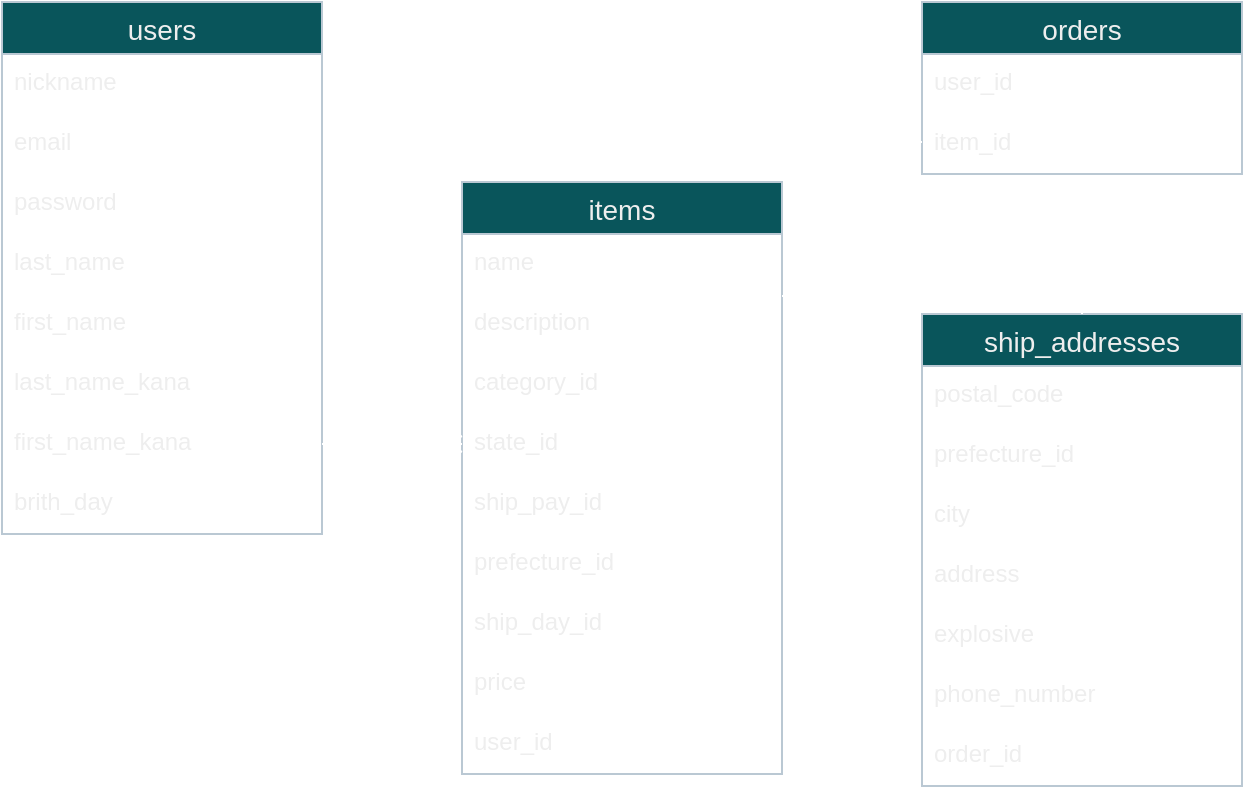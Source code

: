 <mxfile version="13.10.0" type="embed">
    <diagram id="9Lb_K4zRPyKa6LIYt9Ob" name="ページ1">
        <mxGraphModel dx="334" dy="627" grid="1" gridSize="10" guides="1" tooltips="1" connect="1" arrows="1" fold="1" page="1" pageScale="1" pageWidth="850" pageHeight="1100" math="0" shadow="0">
            <root>
                <mxCell id="0"/>
                <mxCell id="1" parent="0"/>
                <mxCell id="25" value="users" style="swimlane;fontStyle=0;childLayout=stackLayout;horizontal=1;startSize=26;horizontalStack=0;resizeParent=1;resizeParentMax=0;resizeLast=0;collapsible=1;marginBottom=0;align=center;fontSize=14;labelBorderColor=none;fillColor=#09555B;strokeColor=#BAC8D3;fontColor=#EEEEEE;" parent="1" vertex="1">
                    <mxGeometry x="140" y="110" width="160" height="266" as="geometry">
                        <mxRectangle x="140" y="110" width="50" height="26" as="alternateBounds"/>
                    </mxGeometry>
                </mxCell>
                <mxCell id="26" value="nickname" style="text;strokeColor=none;fillColor=none;spacingLeft=4;spacingRight=4;overflow=hidden;rotatable=0;points=[[0,0.5],[1,0.5]];portConstraint=eastwest;fontSize=12;labelBorderColor=none;fontColor=#EEEEEE;" parent="25" vertex="1">
                    <mxGeometry y="26" width="160" height="30" as="geometry"/>
                </mxCell>
                <mxCell id="27" value="email" style="text;strokeColor=none;fillColor=none;spacingLeft=4;spacingRight=4;overflow=hidden;rotatable=0;points=[[0,0.5],[1,0.5]];portConstraint=eastwest;fontSize=12;labelBorderColor=none;fontColor=#EEEEEE;" parent="25" vertex="1">
                    <mxGeometry y="56" width="160" height="30" as="geometry"/>
                </mxCell>
                <mxCell id="100" value="password" style="text;strokeColor=none;fillColor=none;spacingLeft=4;spacingRight=4;overflow=hidden;rotatable=0;points=[[0,0.5],[1,0.5]];portConstraint=eastwest;fontSize=12;labelBorderColor=none;fontColor=#EEEEEE;" vertex="1" parent="25">
                    <mxGeometry y="86" width="160" height="30" as="geometry"/>
                </mxCell>
                <mxCell id="101" value="last_name" style="text;strokeColor=none;fillColor=none;spacingLeft=4;spacingRight=4;overflow=hidden;rotatable=0;points=[[0,0.5],[1,0.5]];portConstraint=eastwest;fontSize=12;labelBorderColor=none;fontColor=#EEEEEE;" vertex="1" parent="25">
                    <mxGeometry y="116" width="160" height="30" as="geometry"/>
                </mxCell>
                <mxCell id="102" value="first_name" style="text;strokeColor=none;fillColor=none;spacingLeft=4;spacingRight=4;overflow=hidden;rotatable=0;points=[[0,0.5],[1,0.5]];portConstraint=eastwest;fontSize=12;labelBorderColor=none;fontColor=#EEEEEE;" vertex="1" parent="25">
                    <mxGeometry y="146" width="160" height="30" as="geometry"/>
                </mxCell>
                <mxCell id="103" value="last_name_kana" style="text;strokeColor=none;fillColor=none;spacingLeft=4;spacingRight=4;overflow=hidden;rotatable=0;points=[[0,0.5],[1,0.5]];portConstraint=eastwest;fontSize=12;labelBorderColor=none;fontColor=#EEEEEE;" vertex="1" parent="25">
                    <mxGeometry y="176" width="160" height="30" as="geometry"/>
                </mxCell>
                <mxCell id="104" value="first_name_kana" style="text;strokeColor=none;fillColor=none;spacingLeft=4;spacingRight=4;overflow=hidden;rotatable=0;points=[[0,0.5],[1,0.5]];portConstraint=eastwest;fontSize=12;labelBorderColor=none;fontColor=#EEEEEE;" vertex="1" parent="25">
                    <mxGeometry y="206" width="160" height="30" as="geometry"/>
                </mxCell>
                <mxCell id="108" value="brith_day" style="text;strokeColor=none;fillColor=none;spacingLeft=4;spacingRight=4;overflow=hidden;rotatable=0;points=[[0,0.5],[1,0.5]];portConstraint=eastwest;fontSize=12;labelBorderColor=none;fontColor=#EEEEEE;" vertex="1" parent="25">
                    <mxGeometry y="236" width="160" height="30" as="geometry"/>
                </mxCell>
                <mxCell id="36" value="items" style="swimlane;fontStyle=0;childLayout=stackLayout;horizontal=1;startSize=26;horizontalStack=0;resizeParent=1;resizeParentMax=0;resizeLast=0;collapsible=1;marginBottom=0;align=center;fontSize=14;labelBorderColor=none;fillColor=#09555B;strokeColor=#BAC8D3;fontColor=#EEEEEE;" parent="1" vertex="1">
                    <mxGeometry x="370" y="200" width="160" height="296" as="geometry">
                        <mxRectangle x="210" y="510" width="50" height="26" as="alternateBounds"/>
                    </mxGeometry>
                </mxCell>
                <mxCell id="38" value="name" style="text;spacingLeft=4;spacingRight=4;overflow=hidden;rotatable=0;points=[[0,0.5],[1,0.5]];portConstraint=eastwest;fontSize=12;labelBorderColor=none;fontColor=#EEEEEE;" parent="36" vertex="1">
                    <mxGeometry y="26" width="160" height="30" as="geometry"/>
                </mxCell>
                <mxCell id="42" value="description" style="text;spacingLeft=4;spacingRight=4;overflow=hidden;rotatable=0;points=[[0,0.5],[1,0.5]];portConstraint=eastwest;fontSize=12;labelBorderColor=none;fontColor=#EEEEEE;labelBackgroundColor=none;" parent="36" vertex="1">
                    <mxGeometry y="56" width="160" height="30" as="geometry"/>
                </mxCell>
                <mxCell id="43" value="category_id" style="text;spacingLeft=4;spacingRight=4;overflow=hidden;rotatable=0;points=[[0,0.5],[1,0.5]];portConstraint=eastwest;fontSize=12;labelBorderColor=none;fontColor=#EEEEEE;" parent="36" vertex="1">
                    <mxGeometry y="86" width="160" height="30" as="geometry"/>
                </mxCell>
                <mxCell id="44" value="state_id" style="text;spacingLeft=4;spacingRight=4;overflow=hidden;rotatable=0;points=[[0,0.5],[1,0.5]];portConstraint=eastwest;fontSize=12;labelBorderColor=none;fontColor=#EEEEEE;" parent="36" vertex="1">
                    <mxGeometry y="116" width="160" height="30" as="geometry"/>
                </mxCell>
                <mxCell id="45" value="ship_pay_id" style="text;spacingLeft=4;spacingRight=4;overflow=hidden;rotatable=0;points=[[0,0.5],[1,0.5]];portConstraint=eastwest;fontSize=12;labelBorderColor=none;fontColor=#EEEEEE;" parent="36" vertex="1">
                    <mxGeometry y="146" width="160" height="30" as="geometry"/>
                </mxCell>
                <mxCell id="46" value="prefecture_id" style="text;spacingLeft=4;spacingRight=4;overflow=hidden;rotatable=0;points=[[0,0.5],[1,0.5]];portConstraint=eastwest;fontSize=12;labelBorderColor=none;fontColor=#EEEEEE;" parent="36" vertex="1">
                    <mxGeometry y="176" width="160" height="30" as="geometry"/>
                </mxCell>
                <mxCell id="47" value="ship_day_id" style="text;spacingLeft=4;spacingRight=4;overflow=hidden;rotatable=0;points=[[0,0.5],[1,0.5]];portConstraint=eastwest;fontSize=12;labelBorderColor=none;fontColor=#EEEEEE;" parent="36" vertex="1">
                    <mxGeometry y="206" width="160" height="30" as="geometry"/>
                </mxCell>
                <mxCell id="48" value="price" style="text;spacingLeft=4;spacingRight=4;overflow=hidden;rotatable=0;points=[[0,0.5],[1,0.5]];portConstraint=eastwest;fontSize=12;labelBorderColor=none;fontColor=#EEEEEE;" parent="36" vertex="1">
                    <mxGeometry y="236" width="160" height="30" as="geometry"/>
                </mxCell>
                <mxCell id="114" value="user_id" style="text;spacingLeft=4;spacingRight=4;overflow=hidden;rotatable=0;points=[[0,0.5],[1,0.5]];portConstraint=eastwest;fontSize=12;labelBorderColor=none;fontColor=#EEEEEE;" vertex="1" parent="36">
                    <mxGeometry y="266" width="160" height="30" as="geometry"/>
                </mxCell>
                <mxCell id="50" value="orders" style="swimlane;fontStyle=0;childLayout=stackLayout;horizontal=1;startSize=26;horizontalStack=0;resizeParent=1;resizeParentMax=0;resizeLast=0;collapsible=1;marginBottom=0;align=center;fontSize=14;labelBorderColor=none;fillColor=#09555B;strokeColor=#BAC8D3;fontColor=#EEEEEE;" parent="1" vertex="1">
                    <mxGeometry x="600" y="110" width="160" height="86" as="geometry">
                        <mxRectangle x="140" y="110" width="50" height="26" as="alternateBounds"/>
                    </mxGeometry>
                </mxCell>
                <mxCell id="55" value="user_id" style="text;strokeColor=none;fillColor=none;spacingLeft=4;spacingRight=4;overflow=hidden;rotatable=0;points=[[0,0.5],[1,0.5]];portConstraint=eastwest;fontSize=12;labelBorderColor=none;fontColor=#EEEEEE;" parent="50" vertex="1">
                    <mxGeometry y="26" width="160" height="30" as="geometry"/>
                </mxCell>
                <mxCell id="112" value="item_id" style="text;strokeColor=none;fillColor=none;spacingLeft=4;spacingRight=4;overflow=hidden;rotatable=0;points=[[0,0.5],[1,0.5]];portConstraint=eastwest;fontSize=12;labelBorderColor=none;fontColor=#EEEEEE;" vertex="1" parent="50">
                    <mxGeometry y="56" width="160" height="30" as="geometry"/>
                </mxCell>
                <mxCell id="79" style="edgeStyle=orthogonalEdgeStyle;rounded=0;orthogonalLoop=1;jettySize=auto;html=1;endArrow=ERone;endFill=0;startArrow=ERoneToMany;startFill=0;exitX=-0.031;exitY=0.9;exitDx=0;exitDy=0;exitPerimeter=0;fillColor=#cce5ff;strokeColor=#FFFFFF;" parent="1" edge="1">
                    <mxGeometry relative="1" as="geometry">
                        <mxPoint x="595.04" y="151" as="sourcePoint"/>
                        <mxPoint x="301" y="151" as="targetPoint"/>
                        <Array as="points">
                            <mxPoint x="301" y="151"/>
                        </Array>
                    </mxGeometry>
                </mxCell>
                <mxCell id="85" value="ship_addresses" style="swimlane;fontStyle=0;childLayout=stackLayout;horizontal=1;startSize=26;horizontalStack=0;resizeParent=1;resizeParentMax=0;resizeLast=0;collapsible=1;marginBottom=0;align=center;fontSize=14;labelBorderColor=none;fillColor=#09555B;strokeColor=#BAC8D3;fontColor=#EEEEEE;" parent="1" vertex="1">
                    <mxGeometry x="600" y="266" width="160" height="236" as="geometry">
                        <mxRectangle x="140" y="110" width="50" height="26" as="alternateBounds"/>
                    </mxGeometry>
                </mxCell>
                <mxCell id="90" value="postal_code" style="text;strokeColor=none;fillColor=none;spacingLeft=4;spacingRight=4;overflow=hidden;rotatable=0;points=[[0,0.5],[1,0.5]];portConstraint=eastwest;fontSize=12;labelBorderColor=none;fontColor=#EEEEEE;" parent="85" vertex="1">
                    <mxGeometry y="26" width="160" height="30" as="geometry"/>
                </mxCell>
                <mxCell id="92" value="prefecture_id" style="text;strokeColor=none;fillColor=none;spacingLeft=4;spacingRight=4;overflow=hidden;rotatable=0;points=[[0,0.5],[1,0.5]];portConstraint=eastwest;fontSize=12;labelBorderColor=none;fontColor=#EEEEEE;" parent="85" vertex="1">
                    <mxGeometry y="56" width="160" height="30" as="geometry"/>
                </mxCell>
                <mxCell id="93" value="city" style="text;strokeColor=none;fillColor=none;spacingLeft=4;spacingRight=4;overflow=hidden;rotatable=0;points=[[0,0.5],[1,0.5]];portConstraint=eastwest;fontSize=12;labelBorderColor=none;fontColor=#EEEEEE;" parent="85" vertex="1">
                    <mxGeometry y="86" width="160" height="30" as="geometry"/>
                </mxCell>
                <mxCell id="94" value="address" style="text;strokeColor=none;fillColor=none;spacingLeft=4;spacingRight=4;overflow=hidden;rotatable=0;points=[[0,0.5],[1,0.5]];portConstraint=eastwest;fontSize=12;labelBorderColor=none;fontColor=#EEEEEE;" parent="85" vertex="1">
                    <mxGeometry y="116" width="160" height="30" as="geometry"/>
                </mxCell>
                <mxCell id="95" value="explosive" style="text;strokeColor=none;fillColor=none;spacingLeft=4;spacingRight=4;overflow=hidden;rotatable=0;points=[[0,0.5],[1,0.5]];portConstraint=eastwest;fontSize=12;labelBorderColor=none;fontColor=#EEEEEE;" parent="85" vertex="1">
                    <mxGeometry y="146" width="160" height="30" as="geometry"/>
                </mxCell>
                <mxCell id="96" value="phone_number" style="text;strokeColor=none;fillColor=none;spacingLeft=4;spacingRight=4;overflow=hidden;rotatable=0;points=[[0,0.5],[1,0.5]];portConstraint=eastwest;fontSize=12;labelBorderColor=none;fontColor=#EEEEEE;" parent="85" vertex="1">
                    <mxGeometry y="176" width="160" height="30" as="geometry"/>
                </mxCell>
                <mxCell id="110" value="order_id" style="text;strokeColor=none;fillColor=none;spacingLeft=4;spacingRight=4;overflow=hidden;rotatable=0;points=[[0,0.5],[1,0.5]];portConstraint=eastwest;fontSize=12;labelBorderColor=none;fontColor=#EEEEEE;" vertex="1" parent="85">
                    <mxGeometry y="206" width="160" height="30" as="geometry"/>
                </mxCell>
                <mxCell id="99" style="edgeStyle=orthogonalEdgeStyle;rounded=0;orthogonalLoop=1;jettySize=auto;html=1;endArrow=ERone;endFill=0;startArrow=ERone;startFill=0;exitX=0.5;exitY=0;exitDx=0;exitDy=0;strokeColor=#FFFFFF;" parent="1" source="85" edge="1">
                    <mxGeometry relative="1" as="geometry">
                        <mxPoint x="679.66" y="252.99" as="sourcePoint"/>
                        <mxPoint x="680" y="200" as="targetPoint"/>
                        <Array as="points"/>
                    </mxGeometry>
                </mxCell>
                <mxCell id="83" style="edgeStyle=orthogonalEdgeStyle;rounded=0;orthogonalLoop=1;jettySize=auto;html=1;endArrow=ERone;endFill=0;startArrow=ERone;startFill=0;exitX=1;exitY=1.033;exitDx=0;exitDy=0;strokeColor=#FFFFFF;exitPerimeter=0;" parent="1" edge="1">
                    <mxGeometry relative="1" as="geometry">
                        <mxPoint x="530" y="256.99" as="sourcePoint"/>
                        <mxPoint x="600" y="180" as="targetPoint"/>
                        <Array as="points">
                            <mxPoint x="560" y="257"/>
                            <mxPoint x="560" y="180"/>
                            <mxPoint x="600" y="180"/>
                        </Array>
                    </mxGeometry>
                </mxCell>
                <mxCell id="109" style="edgeStyle=orthogonalEdgeStyle;rounded=0;orthogonalLoop=1;jettySize=auto;html=1;endArrow=ERone;endFill=0;startArrow=ERoneToMany;startFill=0;fillColor=#cce5ff;strokeColor=#FFFFFF;entryX=1;entryY=0.5;entryDx=0;entryDy=0;" edge="1" parent="1" target="104">
                    <mxGeometry relative="1" as="geometry">
                        <mxPoint x="370" y="331" as="sourcePoint"/>
                        <mxPoint x="180" y="500" as="targetPoint"/>
                        <Array as="points">
                            <mxPoint x="350" y="331"/>
                            <mxPoint x="350" y="331"/>
                        </Array>
                    </mxGeometry>
                </mxCell>
            </root>
        </mxGraphModel>
    </diagram>
</mxfile>